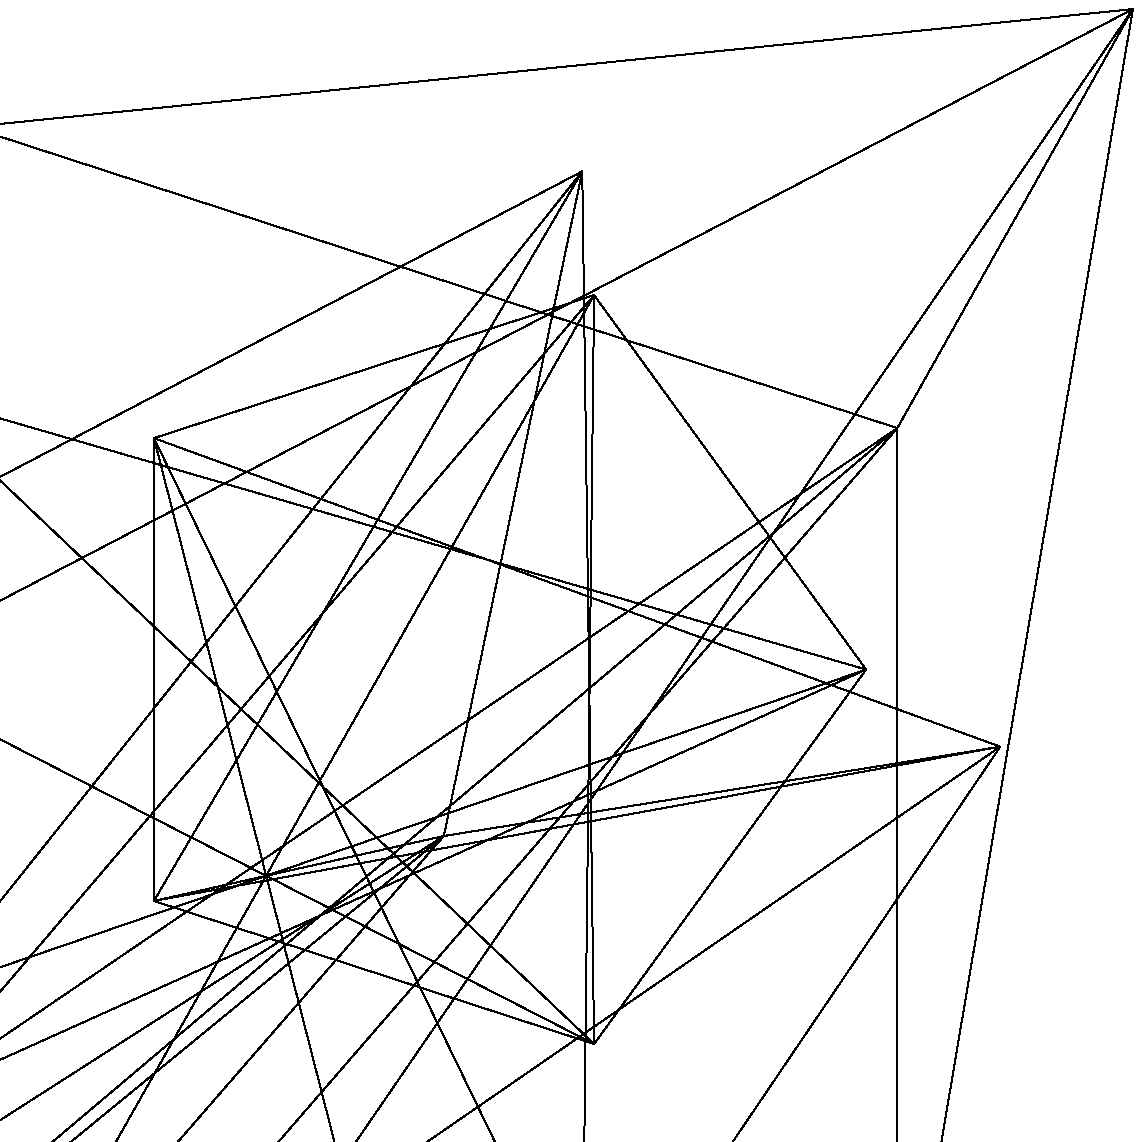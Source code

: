prologues:=0;
vv:=7pt;
ww:=5pt;
c:=.25;
picture ver;
draw (0,0) withpen pencircle scaled vv;
undraw (0,0) withpen pencircle scaled (vv-.8mm);
ver:=currentpicture;
currentpicture:=blankpicture;
picture pl,mi,pls,mis;
draw (0,0) withpen pencircle scaled ww;
undraw (0,0) withpen pencircle scaled (ww-.4mm);
pickup pencircle scaled .3mm;
draw (-c*ww,0)--(c*ww,0);
mi:=currentpicture;
draw (0,-c*ww)--(0,c*ww);
pl:=currentpicture;
draw (0,0) withpen pencircle scaled ww withcolor .3white;
undraw (0,0) withpen pencircle scaled (ww-.4mm);
pickup pencircle scaled .3mm;
draw (-c*ww,0)--(c*ww,0) withcolor .3white;
mis:=currentpicture;
draw (0,-c*ww)--(0,c*ww) withcolor .3white;
pls:=currentpicture;
currentpicture:=blankpicture;
qq:=1.5mm;
rr:=14pt;
draw (-qq,0)--(qq,0) withpen pencircle scaled rr;
picture kk;
kk:=currentpicture;
currentpicture:=blankpicture;
draw (0,0) withpen pencircle scaled (5pt+.6mm);
draw (0,0) withpen pencircle scaled (5pt) withcolor white;
picture k;
k:=currentpicture;
currentpicture:=blankpicture;
picture cely;
u:=10mm;
beginfig(0)
z0=(6u,6u);
z27=z0+(5u,0);
z28=z27 rotatedabout(z0,72);
z29=z28 rotatedabout(z0,72);
z30=z29 rotatedabout(z0,72);
z31=z30 rotatedabout(z0,72);
z1=z2+z3+z4+z5+z6;
z2=z1+z3+z6+z7+z8+z16;
z3=z1+z2+z4+z8+z9+z10;
z4=z1+z3+z5+z10+z11+z12;
z5=z1+z4+z6+z12+z13+z14;
z6=z1+z2+z5+z14+z15+z16;
z7=z2+z8+z16+z17+z18+z26;
z8=z2+z3+z7+z9+z18;
z9=z3+z8+z10+z18+z19+z20;
z10=z3+z4+z9+z11+z20;
z11=z4+z10+z12+z20+z21+z22;
z12=z4+z5+z11+z13+z22;
z13=z5+z12+z14+z22+z23+z24;
z14=z5+z6+z13+z15+z24;
z15=z6+z14+z16+z24+z25+z26;
z16=z2+z6+z7+z15+z26;
z17=z7+z18+z26+z27+z31;
z18=z7+z8+z9+z17+z19+z27;
z19=z9+z18+z20+z27+z28;
z20=z9+z10+z11+z19+z21+z28;
z21=z11+z20+z22+z28+z29;
z22=z11+z12+z13+z21+z23+z29;
z23=z13+z22+z24+z29+z30;
z24=z13+z14+z15+z23+z25+z30;
z25=z15+z24+z26+z30+z31;
z26=z7+z15+z16+z17+z25+z31;
draw z1--z2;
draw z1--z3;
draw z1--z4;
draw z1--z5;
draw z1--z6;
draw z2--z1;
draw z2--z3;
draw z2--z6;
draw z2--z7;
draw z2--z8;
draw z2--z16;
draw z3--z1;
draw z3--z2;
draw z3--z4;
draw z3--z8;
draw z3--z9;
draw z3--z10;
draw z4--z1;
draw z4--z3;
draw z4--z5;
draw z4--z10;
draw z4--z11;
draw z4--z12;
draw z5--z1;
draw z5--z4;
draw z5--z6;
draw z5--z12;
draw z5--z13;
draw z5--z14;
draw z6--z1;
draw z6--z2;
draw z6--z5;
draw z6--z14;
draw z6--z15;
draw z6--z16;
draw z7--z2;
draw z7--z8;
draw z7--z16;
draw z7--z17;
draw z7--z18;
draw z7--z26;
draw z8--z2;
draw z8--z3;
draw z8--z7;
draw z8--z9;
draw z8--z18;
draw z9--z3;
draw z9--z8;
draw z9--z10;
draw z9--z18;
draw z9--z19;
draw z9--z20;
draw z10--z3;
draw z10--z4;
draw z10--z9;
draw z10--z11;
draw z10--z20;
draw z11--z4;
draw z11--z10;
draw z11--z12;
draw z11--z20;
draw z11--z21;
draw z11--z22;
draw z12--z4;
draw z12--z5;
draw z12--z11;
draw z12--z13;
draw z12--z22;
draw z13--z5;
draw z13--z12;
draw z13--z14;
draw z13--z22;
draw z13--z23;
draw z13--z24;
draw z14--z5;
draw z14--z6;
draw z14--z13;
draw z14--z15;
draw z14--z24;
draw z15--z6;
draw z15--z14;
draw z15--z16;
draw z15--z24;
draw z15--z25;
draw z15--z26;
draw z16--z2;
draw z16--z6;
draw z16--z7;
draw z16--z15;
draw z16--z26;
draw z17--z7;
draw z17--z18;
draw z17--z26;
draw z17--z27;
draw z17--z31;
draw z18--z7;
draw z18--z8;
draw z18--z9;
draw z18--z17;
draw z18--z19;
draw z18--z27;
draw z19--z9;
draw z19--z18;
draw z19--z20;
draw z19--z27;
draw z19--z28;
draw z20--z9;
draw z20--z10;
draw z20--z11;
draw z20--z19;
draw z20--z21;
draw z20--z28;
draw z21--z11;
draw z21--z20;
draw z21--z22;
draw z21--z28;
draw z21--z29;
draw z22--z11;
draw z22--z12;
draw z22--z13;
draw z22--z21;
draw z22--z23;
draw z22--z29;
draw z23--z13;
draw z23--z22;
draw z23--z24;
draw z23--z29;
draw z23--z30;
draw z24--z13;
draw z24--z14;
draw z24--z15;
draw z24--z23;
draw z24--z25;
draw z24--z30;
draw z25--z15;
draw z25--z24;
draw z25--z26;
draw z25--z30;
draw z25--z31;
draw z26--z7;
draw z26--z15;
draw z26--z16;
draw z26--z17;
draw z26--z25;
draw z26--z31;
draw z27--z17;
draw z27--z18;
draw z27--z19;
draw z27--z28;
draw z27--z31;
draw z28--z19;
draw z28--z20;
draw z28--z21;
draw z28--z27;
draw z28--z29;
draw z29--z21;
draw z29--z22;
draw z29--z23;
draw z29--z28;
draw z29--z30;
draw z30--z23;
draw z30--z24;
draw z30--z25;
draw z30--z29;
draw z30--z31;
draw z31--z17;
draw z31--z25;
draw z31--z26;
draw z31--z27;
draw z31--z30;
endfig;
end.